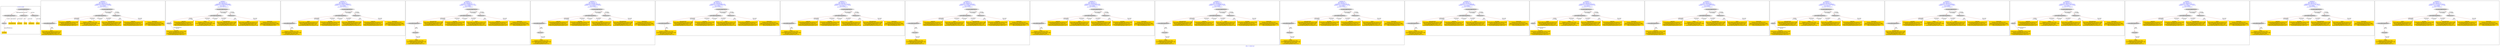 digraph n0 {
fontcolor="blue"
remincross="true"
label="s08-s-17-edited.xml"
subgraph cluster_0 {
label="1-correct model"
n2[style="filled",color="white",fillcolor="lightgray",label="CulturalHeritageObject1"];
n3[style="filled",color="white",fillcolor="lightgray",label="Person1"];
n4[shape="plaintext",style="filled",fillcolor="gold",label="DESCRIPTION"];
n5[shape="plaintext",style="filled",fillcolor="gold",label="CAPTION"];
n6[shape="plaintext",style="filled",fillcolor="gold",label="TITLE"];
n7[shape="plaintext",style="filled",fillcolor="gold",label="AUTHOR"];
n8[style="filled",color="white",fillcolor="lightgray",label="EuropeanaAggregation1"];
n9[style="filled",color="white",fillcolor="lightgray",label="WebResource1"];
n10[style="filled",color="white",fillcolor="lightgray",label="WebResource2"];
n11[shape="plaintext",style="filled",fillcolor="gold",label="IMAGESRC"];
n12[shape="plaintext",style="filled",fillcolor="gold",label="VIDEO"];
}
subgraph cluster_1 {
label="candidate 0\nlink coherence:1.0\nnode coherence:1.0\nconfidence:0.3663527307547896\nmapping score:0.5387842435849298\ncost:8.99983\n-precision:0.44-recall:0.4"
n14[style="filled",color="white",fillcolor="lightgray",label="CulturalHeritageObject1"];
n15[style="filled",color="white",fillcolor="lightgray",label="CulturalHeritageObject2"];
n16[style="filled",color="white",fillcolor="lightgray",label="EuropeanaAggregation1"];
n17[style="filled",color="white",fillcolor="lightgray",label="WebResource1"];
n18[shape="plaintext",style="filled",fillcolor="gold",label="AUTHOR\n[CulturalHeritageObject,description,0.308]\n[Person,nameOfThePerson,0.262]\n[CulturalHeritageObject,provenance,0.222]\n[CulturalHeritageObject,title,0.207]"];
n19[shape="plaintext",style="filled",fillcolor="gold",label="TITLE\n[CulturalHeritageObject,description,0.37]\n[Person,biographicalInformation,0.263]\n[CulturalHeritageObject,title,0.234]\n[CulturalHeritageObject,provenance,0.132]"];
n20[shape="plaintext",style="filled",fillcolor="gold",label="IMAGESRC\n[WebResource,classLink,0.807]\n[Person,biographicalInformation,0.086]\n[CulturalHeritageObject,description,0.076]\n[Person,dateOfDeath,0.031]"];
n21[shape="plaintext",style="filled",fillcolor="gold",label="VIDEO\n[WebResource,classLink,0.394]\n[CulturalHeritageObject,provenance,0.286]\n[Document,classLink,0.169]\n[CulturalHeritageObject,title,0.151]"];
n22[shape="plaintext",style="filled",fillcolor="gold",label="DESCRIPTION\n[CulturalHeritageObject,description,0.388]\n[Person,biographicalInformation,0.338]\n[CulturalHeritageObject,title,0.154]\n[CulturalHeritageObject,provenance,0.12]"];
n23[shape="plaintext",style="filled",fillcolor="gold",label="CAPTION\n[CulturalHeritageObject,description,0.32]\n[CulturalHeritageObject,title,0.261]\n[CulturalHeritageObject,provenance,0.212]\n[Person,biographicalInformation,0.207]"];
}
subgraph cluster_2 {
label="candidate 1\nlink coherence:1.0\nnode coherence:1.0\nconfidence:0.3648163898728099\nmapping score:0.5382721299576033\ncost:8.99974\n-precision:0.89-recall:0.8"
n25[style="filled",color="white",fillcolor="lightgray",label="CulturalHeritageObject1"];
n26[style="filled",color="white",fillcolor="lightgray",label="Person1"];
n27[style="filled",color="white",fillcolor="lightgray",label="EuropeanaAggregation1"];
n28[style="filled",color="white",fillcolor="lightgray",label="WebResource1"];
n29[shape="plaintext",style="filled",fillcolor="gold",label="CAPTION\n[CulturalHeritageObject,description,0.32]\n[CulturalHeritageObject,title,0.261]\n[CulturalHeritageObject,provenance,0.212]\n[Person,biographicalInformation,0.207]"];
n30[shape="plaintext",style="filled",fillcolor="gold",label="IMAGESRC\n[WebResource,classLink,0.807]\n[Person,biographicalInformation,0.086]\n[CulturalHeritageObject,description,0.076]\n[Person,dateOfDeath,0.031]"];
n31[shape="plaintext",style="filled",fillcolor="gold",label="AUTHOR\n[CulturalHeritageObject,description,0.308]\n[Person,nameOfThePerson,0.262]\n[CulturalHeritageObject,provenance,0.222]\n[CulturalHeritageObject,title,0.207]"];
n32[shape="plaintext",style="filled",fillcolor="gold",label="VIDEO\n[WebResource,classLink,0.394]\n[CulturalHeritageObject,provenance,0.286]\n[Document,classLink,0.169]\n[CulturalHeritageObject,title,0.151]"];
n33[shape="plaintext",style="filled",fillcolor="gold",label="DESCRIPTION\n[CulturalHeritageObject,description,0.388]\n[Person,biographicalInformation,0.338]\n[CulturalHeritageObject,title,0.154]\n[CulturalHeritageObject,provenance,0.12]"];
n34[shape="plaintext",style="filled",fillcolor="gold",label="TITLE\n[CulturalHeritageObject,description,0.37]\n[Person,biographicalInformation,0.263]\n[CulturalHeritageObject,title,0.234]\n[CulturalHeritageObject,provenance,0.132]"];
}
subgraph cluster_3 {
label="candidate 10\nlink coherence:1.0\nnode coherence:1.0\nconfidence:0.32684237989839277\nmapping score:0.5256141266327976\ncost:8.99983\n-precision:0.44-recall:0.4"
n36[style="filled",color="white",fillcolor="lightgray",label="CulturalHeritageObject1"];
n37[style="filled",color="white",fillcolor="lightgray",label="CulturalHeritageObject2"];
n38[style="filled",color="white",fillcolor="lightgray",label="EuropeanaAggregation1"];
n39[style="filled",color="white",fillcolor="lightgray",label="WebResource1"];
n40[shape="plaintext",style="filled",fillcolor="gold",label="VIDEO\n[WebResource,classLink,0.394]\n[CulturalHeritageObject,provenance,0.286]\n[Document,classLink,0.169]\n[CulturalHeritageObject,title,0.151]"];
n41[shape="plaintext",style="filled",fillcolor="gold",label="TITLE\n[CulturalHeritageObject,description,0.37]\n[Person,biographicalInformation,0.263]\n[CulturalHeritageObject,title,0.234]\n[CulturalHeritageObject,provenance,0.132]"];
n42[shape="plaintext",style="filled",fillcolor="gold",label="IMAGESRC\n[WebResource,classLink,0.807]\n[Person,biographicalInformation,0.086]\n[CulturalHeritageObject,description,0.076]\n[Person,dateOfDeath,0.031]"];
n43[shape="plaintext",style="filled",fillcolor="gold",label="AUTHOR\n[CulturalHeritageObject,description,0.308]\n[Person,nameOfThePerson,0.262]\n[CulturalHeritageObject,provenance,0.222]\n[CulturalHeritageObject,title,0.207]"];
n44[shape="plaintext",style="filled",fillcolor="gold",label="DESCRIPTION\n[CulturalHeritageObject,description,0.388]\n[Person,biographicalInformation,0.338]\n[CulturalHeritageObject,title,0.154]\n[CulturalHeritageObject,provenance,0.12]"];
n45[shape="plaintext",style="filled",fillcolor="gold",label="CAPTION\n[CulturalHeritageObject,description,0.32]\n[CulturalHeritageObject,title,0.261]\n[CulturalHeritageObject,provenance,0.212]\n[Person,biographicalInformation,0.207]"];
}
subgraph cluster_4 {
label="candidate 11\nlink coherence:1.0\nnode coherence:1.0\nconfidence:0.324988706714776\nmapping score:0.5249962355715919\ncost:9.99983\n-precision:0.3-recall:0.3"
n47[style="filled",color="white",fillcolor="lightgray",label="CulturalHeritageObject1"];
n48[style="filled",color="white",fillcolor="lightgray",label="CulturalHeritageObject2"];
n49[style="filled",color="white",fillcolor="lightgray",label="Document2"];
n50[style="filled",color="white",fillcolor="lightgray",label="EuropeanaAggregation1"];
n51[style="filled",color="white",fillcolor="lightgray",label="WebResource1"];
n52[shape="plaintext",style="filled",fillcolor="gold",label="DESCRIPTION\n[CulturalHeritageObject,description,0.388]\n[Person,biographicalInformation,0.338]\n[CulturalHeritageObject,title,0.154]\n[CulturalHeritageObject,provenance,0.12]"];
n53[shape="plaintext",style="filled",fillcolor="gold",label="IMAGESRC\n[WebResource,classLink,0.807]\n[Person,biographicalInformation,0.086]\n[CulturalHeritageObject,description,0.076]\n[Person,dateOfDeath,0.031]"];
n54[shape="plaintext",style="filled",fillcolor="gold",label="AUTHOR\n[CulturalHeritageObject,description,0.308]\n[Person,nameOfThePerson,0.262]\n[CulturalHeritageObject,provenance,0.222]\n[CulturalHeritageObject,title,0.207]"];
n55[shape="plaintext",style="filled",fillcolor="gold",label="TITLE\n[CulturalHeritageObject,description,0.37]\n[Person,biographicalInformation,0.263]\n[CulturalHeritageObject,title,0.234]\n[CulturalHeritageObject,provenance,0.132]"];
n56[shape="plaintext",style="filled",fillcolor="gold",label="VIDEO\n[WebResource,classLink,0.394]\n[CulturalHeritageObject,provenance,0.286]\n[Document,classLink,0.169]\n[CulturalHeritageObject,title,0.151]"];
n57[shape="plaintext",style="filled",fillcolor="gold",label="CAPTION\n[CulturalHeritageObject,description,0.32]\n[CulturalHeritageObject,title,0.261]\n[CulturalHeritageObject,provenance,0.212]\n[Person,biographicalInformation,0.207]"];
}
subgraph cluster_5 {
label="candidate 12\nlink coherence:1.0\nnode coherence:1.0\nconfidence:0.3224666179852949\nmapping score:0.5241555393284316\ncost:9.99983\n-precision:0.4-recall:0.4"
n59[style="filled",color="white",fillcolor="lightgray",label="CulturalHeritageObject1"];
n60[style="filled",color="white",fillcolor="lightgray",label="CulturalHeritageObject2"];
n61[style="filled",color="white",fillcolor="lightgray",label="Document2"];
n62[style="filled",color="white",fillcolor="lightgray",label="EuropeanaAggregation1"];
n63[style="filled",color="white",fillcolor="lightgray",label="WebResource1"];
n64[shape="plaintext",style="filled",fillcolor="gold",label="CAPTION\n[CulturalHeritageObject,description,0.32]\n[CulturalHeritageObject,title,0.261]\n[CulturalHeritageObject,provenance,0.212]\n[Person,biographicalInformation,0.207]"];
n65[shape="plaintext",style="filled",fillcolor="gold",label="IMAGESRC\n[WebResource,classLink,0.807]\n[Person,biographicalInformation,0.086]\n[CulturalHeritageObject,description,0.076]\n[Person,dateOfDeath,0.031]"];
n66[shape="plaintext",style="filled",fillcolor="gold",label="AUTHOR\n[CulturalHeritageObject,description,0.308]\n[Person,nameOfThePerson,0.262]\n[CulturalHeritageObject,provenance,0.222]\n[CulturalHeritageObject,title,0.207]"];
n67[shape="plaintext",style="filled",fillcolor="gold",label="TITLE\n[CulturalHeritageObject,description,0.37]\n[Person,biographicalInformation,0.263]\n[CulturalHeritageObject,title,0.234]\n[CulturalHeritageObject,provenance,0.132]"];
n68[shape="plaintext",style="filled",fillcolor="gold",label="VIDEO\n[WebResource,classLink,0.394]\n[CulturalHeritageObject,provenance,0.286]\n[Document,classLink,0.169]\n[CulturalHeritageObject,title,0.151]"];
n69[shape="plaintext",style="filled",fillcolor="gold",label="DESCRIPTION\n[CulturalHeritageObject,description,0.388]\n[Person,biographicalInformation,0.338]\n[CulturalHeritageObject,title,0.154]\n[CulturalHeritageObject,provenance,0.12]"];
}
subgraph cluster_6 {
label="candidate 13\nlink coherence:1.0\nnode coherence:1.0\nconfidence:0.3220365698413145\nmapping score:0.5240121899471049\ncost:8.99983\n-precision:0.33-recall:0.3"
n71[style="filled",color="white",fillcolor="lightgray",label="CulturalHeritageObject1"];
n72[style="filled",color="white",fillcolor="lightgray",label="CulturalHeritageObject2"];
n73[style="filled",color="white",fillcolor="lightgray",label="EuropeanaAggregation1"];
n74[style="filled",color="white",fillcolor="lightgray",label="WebResource1"];
n75[shape="plaintext",style="filled",fillcolor="gold",label="VIDEO\n[WebResource,classLink,0.394]\n[CulturalHeritageObject,provenance,0.286]\n[Document,classLink,0.169]\n[CulturalHeritageObject,title,0.151]"];
n76[shape="plaintext",style="filled",fillcolor="gold",label="DESCRIPTION\n[CulturalHeritageObject,description,0.388]\n[Person,biographicalInformation,0.338]\n[CulturalHeritageObject,title,0.154]\n[CulturalHeritageObject,provenance,0.12]"];
n77[shape="plaintext",style="filled",fillcolor="gold",label="IMAGESRC\n[WebResource,classLink,0.807]\n[Person,biographicalInformation,0.086]\n[CulturalHeritageObject,description,0.076]\n[Person,dateOfDeath,0.031]"];
n78[shape="plaintext",style="filled",fillcolor="gold",label="AUTHOR\n[CulturalHeritageObject,description,0.308]\n[Person,nameOfThePerson,0.262]\n[CulturalHeritageObject,provenance,0.222]\n[CulturalHeritageObject,title,0.207]"];
n79[shape="plaintext",style="filled",fillcolor="gold",label="TITLE\n[CulturalHeritageObject,description,0.37]\n[Person,biographicalInformation,0.263]\n[CulturalHeritageObject,title,0.234]\n[CulturalHeritageObject,provenance,0.132]"];
n80[shape="plaintext",style="filled",fillcolor="gold",label="CAPTION\n[CulturalHeritageObject,description,0.32]\n[CulturalHeritageObject,title,0.261]\n[CulturalHeritageObject,provenance,0.212]\n[Person,biographicalInformation,0.207]"];
}
subgraph cluster_7 {
label="candidate 14\nlink coherence:1.0\nnode coherence:1.0\nconfidence:0.31951448111183345\nmapping score:0.5231714937039444\ncost:8.99983\n-precision:0.44-recall:0.4"
n82[style="filled",color="white",fillcolor="lightgray",label="CulturalHeritageObject1"];
n83[style="filled",color="white",fillcolor="lightgray",label="CulturalHeritageObject2"];
n84[style="filled",color="white",fillcolor="lightgray",label="EuropeanaAggregation1"];
n85[style="filled",color="white",fillcolor="lightgray",label="WebResource1"];
n86[shape="plaintext",style="filled",fillcolor="gold",label="VIDEO\n[WebResource,classLink,0.394]\n[CulturalHeritageObject,provenance,0.286]\n[Document,classLink,0.169]\n[CulturalHeritageObject,title,0.151]"];
n87[shape="plaintext",style="filled",fillcolor="gold",label="CAPTION\n[CulturalHeritageObject,description,0.32]\n[CulturalHeritageObject,title,0.261]\n[CulturalHeritageObject,provenance,0.212]\n[Person,biographicalInformation,0.207]"];
n88[shape="plaintext",style="filled",fillcolor="gold",label="IMAGESRC\n[WebResource,classLink,0.807]\n[Person,biographicalInformation,0.086]\n[CulturalHeritageObject,description,0.076]\n[Person,dateOfDeath,0.031]"];
n89[shape="plaintext",style="filled",fillcolor="gold",label="AUTHOR\n[CulturalHeritageObject,description,0.308]\n[Person,nameOfThePerson,0.262]\n[CulturalHeritageObject,provenance,0.222]\n[CulturalHeritageObject,title,0.207]"];
n90[shape="plaintext",style="filled",fillcolor="gold",label="TITLE\n[CulturalHeritageObject,description,0.37]\n[Person,biographicalInformation,0.263]\n[CulturalHeritageObject,title,0.234]\n[CulturalHeritageObject,provenance,0.132]"];
n91[shape="plaintext",style="filled",fillcolor="gold",label="DESCRIPTION\n[CulturalHeritageObject,description,0.388]\n[Person,biographicalInformation,0.338]\n[CulturalHeritageObject,title,0.154]\n[CulturalHeritageObject,provenance,0.12]"];
}
subgraph cluster_8 {
label="candidate 15\nlink coherence:1.0\nnode coherence:1.0\nconfidence:0.3189957758750357\nmapping score:0.5229985919583452\ncost:9.99983\n-precision:0.5-recall:0.5"
n93[style="filled",color="white",fillcolor="lightgray",label="CulturalHeritageObject1"];
n94[style="filled",color="white",fillcolor="lightgray",label="CulturalHeritageObject2"];
n95[style="filled",color="white",fillcolor="lightgray",label="Document2"];
n96[style="filled",color="white",fillcolor="lightgray",label="EuropeanaAggregation1"];
n97[style="filled",color="white",fillcolor="lightgray",label="WebResource1"];
n98[shape="plaintext",style="filled",fillcolor="gold",label="CAPTION\n[CulturalHeritageObject,description,0.32]\n[CulturalHeritageObject,title,0.261]\n[CulturalHeritageObject,provenance,0.212]\n[Person,biographicalInformation,0.207]"];
n99[shape="plaintext",style="filled",fillcolor="gold",label="IMAGESRC\n[WebResource,classLink,0.807]\n[Person,biographicalInformation,0.086]\n[CulturalHeritageObject,description,0.076]\n[Person,dateOfDeath,0.031]"];
n100[shape="plaintext",style="filled",fillcolor="gold",label="TITLE\n[CulturalHeritageObject,description,0.37]\n[Person,biographicalInformation,0.263]\n[CulturalHeritageObject,title,0.234]\n[CulturalHeritageObject,provenance,0.132]"];
n101[shape="plaintext",style="filled",fillcolor="gold",label="DESCRIPTION\n[CulturalHeritageObject,description,0.388]\n[Person,biographicalInformation,0.338]\n[CulturalHeritageObject,title,0.154]\n[CulturalHeritageObject,provenance,0.12]"];
n102[shape="plaintext",style="filled",fillcolor="gold",label="VIDEO\n[WebResource,classLink,0.394]\n[CulturalHeritageObject,provenance,0.286]\n[Document,classLink,0.169]\n[CulturalHeritageObject,title,0.151]"];
n103[shape="plaintext",style="filled",fillcolor="gold",label="AUTHOR\n[CulturalHeritageObject,description,0.308]\n[Person,nameOfThePerson,0.262]\n[CulturalHeritageObject,provenance,0.222]\n[CulturalHeritageObject,title,0.207]"];
}
subgraph cluster_9 {
label="candidate 16\nlink coherence:1.0\nnode coherence:1.0\nconfidence:0.31604363900157423\nmapping score:0.522014546333858\ncost:8.99983\n-precision:0.56-recall:0.5"
n105[style="filled",color="white",fillcolor="lightgray",label="CulturalHeritageObject1"];
n106[style="filled",color="white",fillcolor="lightgray",label="CulturalHeritageObject2"];
n107[style="filled",color="white",fillcolor="lightgray",label="EuropeanaAggregation1"];
n108[style="filled",color="white",fillcolor="lightgray",label="WebResource1"];
n109[shape="plaintext",style="filled",fillcolor="gold",label="VIDEO\n[WebResource,classLink,0.394]\n[CulturalHeritageObject,provenance,0.286]\n[Document,classLink,0.169]\n[CulturalHeritageObject,title,0.151]"];
n110[shape="plaintext",style="filled",fillcolor="gold",label="CAPTION\n[CulturalHeritageObject,description,0.32]\n[CulturalHeritageObject,title,0.261]\n[CulturalHeritageObject,provenance,0.212]\n[Person,biographicalInformation,0.207]"];
n111[shape="plaintext",style="filled",fillcolor="gold",label="IMAGESRC\n[WebResource,classLink,0.807]\n[Person,biographicalInformation,0.086]\n[CulturalHeritageObject,description,0.076]\n[Person,dateOfDeath,0.031]"];
n112[shape="plaintext",style="filled",fillcolor="gold",label="TITLE\n[CulturalHeritageObject,description,0.37]\n[Person,biographicalInformation,0.263]\n[CulturalHeritageObject,title,0.234]\n[CulturalHeritageObject,provenance,0.132]"];
n113[shape="plaintext",style="filled",fillcolor="gold",label="DESCRIPTION\n[CulturalHeritageObject,description,0.388]\n[Person,biographicalInformation,0.338]\n[CulturalHeritageObject,title,0.154]\n[CulturalHeritageObject,provenance,0.12]"];
n114[shape="plaintext",style="filled",fillcolor="gold",label="AUTHOR\n[CulturalHeritageObject,description,0.308]\n[Person,nameOfThePerson,0.262]\n[CulturalHeritageObject,provenance,0.222]\n[CulturalHeritageObject,title,0.207]"];
}
subgraph cluster_10 {
label="candidate 17\nlink coherence:1.0\nnode coherence:1.0\nconfidence:0.31418996581795744\nmapping score:0.5213966552726524\ncost:9.99983\n-precision:0.4-recall:0.4"
n116[style="filled",color="white",fillcolor="lightgray",label="CulturalHeritageObject1"];
n117[style="filled",color="white",fillcolor="lightgray",label="CulturalHeritageObject2"];
n118[style="filled",color="white",fillcolor="lightgray",label="Document2"];
n119[style="filled",color="white",fillcolor="lightgray",label="EuropeanaAggregation1"];
n120[style="filled",color="white",fillcolor="lightgray",label="WebResource1"];
n121[shape="plaintext",style="filled",fillcolor="gold",label="DESCRIPTION\n[CulturalHeritageObject,description,0.388]\n[Person,biographicalInformation,0.338]\n[CulturalHeritageObject,title,0.154]\n[CulturalHeritageObject,provenance,0.12]"];
n122[shape="plaintext",style="filled",fillcolor="gold",label="IMAGESRC\n[WebResource,classLink,0.807]\n[Person,biographicalInformation,0.086]\n[CulturalHeritageObject,description,0.076]\n[Person,dateOfDeath,0.031]"];
n123[shape="plaintext",style="filled",fillcolor="gold",label="CAPTION\n[CulturalHeritageObject,description,0.32]\n[CulturalHeritageObject,title,0.261]\n[CulturalHeritageObject,provenance,0.212]\n[Person,biographicalInformation,0.207]"];
n124[shape="plaintext",style="filled",fillcolor="gold",label="TITLE\n[CulturalHeritageObject,description,0.37]\n[Person,biographicalInformation,0.263]\n[CulturalHeritageObject,title,0.234]\n[CulturalHeritageObject,provenance,0.132]"];
n125[shape="plaintext",style="filled",fillcolor="gold",label="VIDEO\n[WebResource,classLink,0.394]\n[CulturalHeritageObject,provenance,0.286]\n[Document,classLink,0.169]\n[CulturalHeritageObject,title,0.151]"];
n126[shape="plaintext",style="filled",fillcolor="gold",label="AUTHOR\n[CulturalHeritageObject,description,0.308]\n[Person,nameOfThePerson,0.262]\n[CulturalHeritageObject,provenance,0.222]\n[CulturalHeritageObject,title,0.207]"];
}
subgraph cluster_11 {
label="candidate 18\nlink coherence:1.0\nnode coherence:1.0\nconfidence:0.312029973407344\nmapping score:0.520676657802448\ncost:9.99983\n-precision:0.4-recall:0.4"
n128[style="filled",color="white",fillcolor="lightgray",label="CulturalHeritageObject1"];
n129[style="filled",color="white",fillcolor="lightgray",label="CulturalHeritageObject2"];
n130[style="filled",color="white",fillcolor="lightgray",label="Document2"];
n131[style="filled",color="white",fillcolor="lightgray",label="EuropeanaAggregation1"];
n132[style="filled",color="white",fillcolor="lightgray",label="WebResource1"];
n133[shape="plaintext",style="filled",fillcolor="gold",label="DESCRIPTION\n[CulturalHeritageObject,description,0.388]\n[Person,biographicalInformation,0.338]\n[CulturalHeritageObject,title,0.154]\n[CulturalHeritageObject,provenance,0.12]"];
n134[shape="plaintext",style="filled",fillcolor="gold",label="IMAGESRC\n[WebResource,classLink,0.807]\n[Person,biographicalInformation,0.086]\n[CulturalHeritageObject,description,0.076]\n[Person,dateOfDeath,0.031]"];
n135[shape="plaintext",style="filled",fillcolor="gold",label="AUTHOR\n[CulturalHeritageObject,description,0.308]\n[Person,nameOfThePerson,0.262]\n[CulturalHeritageObject,provenance,0.222]\n[CulturalHeritageObject,title,0.207]"];
n136[shape="plaintext",style="filled",fillcolor="gold",label="CAPTION\n[CulturalHeritageObject,description,0.32]\n[CulturalHeritageObject,title,0.261]\n[CulturalHeritageObject,provenance,0.212]\n[Person,biographicalInformation,0.207]"];
n137[shape="plaintext",style="filled",fillcolor="gold",label="VIDEO\n[WebResource,classLink,0.394]\n[CulturalHeritageObject,provenance,0.286]\n[Document,classLink,0.169]\n[CulturalHeritageObject,title,0.151]"];
n138[shape="plaintext",style="filled",fillcolor="gold",label="TITLE\n[CulturalHeritageObject,description,0.37]\n[Person,biographicalInformation,0.263]\n[CulturalHeritageObject,title,0.234]\n[CulturalHeritageObject,provenance,0.132]"];
}
subgraph cluster_12 {
label="candidate 19\nlink coherence:1.0\nnode coherence:1.0\nconfidence:0.311237828944496\nmapping score:0.5204126096481653\ncost:8.99983\n-precision:0.44-recall:0.4"
n140[style="filled",color="white",fillcolor="lightgray",label="CulturalHeritageObject1"];
n141[style="filled",color="white",fillcolor="lightgray",label="CulturalHeritageObject2"];
n142[style="filled",color="white",fillcolor="lightgray",label="EuropeanaAggregation1"];
n143[style="filled",color="white",fillcolor="lightgray",label="WebResource1"];
n144[shape="plaintext",style="filled",fillcolor="gold",label="VIDEO\n[WebResource,classLink,0.394]\n[CulturalHeritageObject,provenance,0.286]\n[Document,classLink,0.169]\n[CulturalHeritageObject,title,0.151]"];
n145[shape="plaintext",style="filled",fillcolor="gold",label="DESCRIPTION\n[CulturalHeritageObject,description,0.388]\n[Person,biographicalInformation,0.338]\n[CulturalHeritageObject,title,0.154]\n[CulturalHeritageObject,provenance,0.12]"];
n146[shape="plaintext",style="filled",fillcolor="gold",label="IMAGESRC\n[WebResource,classLink,0.807]\n[Person,biographicalInformation,0.086]\n[CulturalHeritageObject,description,0.076]\n[Person,dateOfDeath,0.031]"];
n147[shape="plaintext",style="filled",fillcolor="gold",label="CAPTION\n[CulturalHeritageObject,description,0.32]\n[CulturalHeritageObject,title,0.261]\n[CulturalHeritageObject,provenance,0.212]\n[Person,biographicalInformation,0.207]"];
n148[shape="plaintext",style="filled",fillcolor="gold",label="TITLE\n[CulturalHeritageObject,description,0.37]\n[Person,biographicalInformation,0.263]\n[CulturalHeritageObject,title,0.234]\n[CulturalHeritageObject,provenance,0.132]"];
n149[shape="plaintext",style="filled",fillcolor="gold",label="AUTHOR\n[CulturalHeritageObject,description,0.308]\n[Person,nameOfThePerson,0.262]\n[CulturalHeritageObject,provenance,0.222]\n[CulturalHeritageObject,title,0.207]"];
}
subgraph cluster_13 {
label="candidate 2\nlink coherence:1.0\nnode coherence:1.0\nconfidence:0.35594363335364093\nmapping score:0.5353145444512136\ncost:8.99974\n-precision:0.67-recall:0.6"
n151[style="filled",color="white",fillcolor="lightgray",label="CulturalHeritageObject1"];
n152[style="filled",color="white",fillcolor="lightgray",label="Person1"];
n153[style="filled",color="white",fillcolor="lightgray",label="EuropeanaAggregation1"];
n154[style="filled",color="white",fillcolor="lightgray",label="WebResource1"];
n155[shape="plaintext",style="filled",fillcolor="gold",label="TITLE\n[CulturalHeritageObject,description,0.37]\n[Person,biographicalInformation,0.263]\n[CulturalHeritageObject,title,0.234]\n[CulturalHeritageObject,provenance,0.132]"];
n156[shape="plaintext",style="filled",fillcolor="gold",label="IMAGESRC\n[WebResource,classLink,0.807]\n[Person,biographicalInformation,0.086]\n[CulturalHeritageObject,description,0.076]\n[Person,dateOfDeath,0.031]"];
n157[shape="plaintext",style="filled",fillcolor="gold",label="AUTHOR\n[CulturalHeritageObject,description,0.308]\n[Person,nameOfThePerson,0.262]\n[CulturalHeritageObject,provenance,0.222]\n[CulturalHeritageObject,title,0.207]"];
n158[shape="plaintext",style="filled",fillcolor="gold",label="VIDEO\n[WebResource,classLink,0.394]\n[CulturalHeritageObject,provenance,0.286]\n[Document,classLink,0.169]\n[CulturalHeritageObject,title,0.151]"];
n159[shape="plaintext",style="filled",fillcolor="gold",label="DESCRIPTION\n[CulturalHeritageObject,description,0.388]\n[Person,biographicalInformation,0.338]\n[CulturalHeritageObject,title,0.154]\n[CulturalHeritageObject,provenance,0.12]"];
n160[shape="plaintext",style="filled",fillcolor="gold",label="CAPTION\n[CulturalHeritageObject,description,0.32]\n[CulturalHeritageObject,title,0.261]\n[CulturalHeritageObject,provenance,0.212]\n[Person,biographicalInformation,0.207]"];
}
subgraph cluster_14 {
label="candidate 3\nlink coherence:1.0\nnode coherence:1.0\nconfidence:0.355553989857971\nmapping score:0.5351846632859903\ncost:8.99983\n-precision:0.67-recall:0.6"
n162[style="filled",color="white",fillcolor="lightgray",label="CulturalHeritageObject1"];
n163[style="filled",color="white",fillcolor="lightgray",label="CulturalHeritageObject2"];
n164[style="filled",color="white",fillcolor="lightgray",label="EuropeanaAggregation1"];
n165[style="filled",color="white",fillcolor="lightgray",label="WebResource1"];
n166[shape="plaintext",style="filled",fillcolor="gold",label="AUTHOR\n[CulturalHeritageObject,description,0.308]\n[Person,nameOfThePerson,0.262]\n[CulturalHeritageObject,provenance,0.222]\n[CulturalHeritageObject,title,0.207]"];
n167[shape="plaintext",style="filled",fillcolor="gold",label="CAPTION\n[CulturalHeritageObject,description,0.32]\n[CulturalHeritageObject,title,0.261]\n[CulturalHeritageObject,provenance,0.212]\n[Person,biographicalInformation,0.207]"];
n168[shape="plaintext",style="filled",fillcolor="gold",label="IMAGESRC\n[WebResource,classLink,0.807]\n[Person,biographicalInformation,0.086]\n[CulturalHeritageObject,description,0.076]\n[Person,dateOfDeath,0.031]"];
n169[shape="plaintext",style="filled",fillcolor="gold",label="VIDEO\n[WebResource,classLink,0.394]\n[CulturalHeritageObject,provenance,0.286]\n[Document,classLink,0.169]\n[CulturalHeritageObject,title,0.151]"];
n170[shape="plaintext",style="filled",fillcolor="gold",label="DESCRIPTION\n[CulturalHeritageObject,description,0.388]\n[Person,biographicalInformation,0.338]\n[CulturalHeritageObject,title,0.154]\n[CulturalHeritageObject,provenance,0.12]"];
n171[shape="plaintext",style="filled",fillcolor="gold",label="TITLE\n[CulturalHeritageObject,description,0.37]\n[Person,biographicalInformation,0.263]\n[CulturalHeritageObject,title,0.234]\n[CulturalHeritageObject,provenance,0.132]"];
}
subgraph cluster_15 {
label="candidate 4\nlink coherence:1.0\nnode coherence:1.0\nconfidence:0.3511378232965627\nmapping score:0.5337126077655209\ncost:8.99974\n-precision:0.56-recall:0.5"
n173[style="filled",color="white",fillcolor="lightgray",label="CulturalHeritageObject1"];
n174[style="filled",color="white",fillcolor="lightgray",label="Person1"];
n175[style="filled",color="white",fillcolor="lightgray",label="EuropeanaAggregation1"];
n176[style="filled",color="white",fillcolor="lightgray",label="WebResource1"];
n177[shape="plaintext",style="filled",fillcolor="gold",label="DESCRIPTION\n[CulturalHeritageObject,description,0.388]\n[Person,biographicalInformation,0.338]\n[CulturalHeritageObject,title,0.154]\n[CulturalHeritageObject,provenance,0.12]"];
n178[shape="plaintext",style="filled",fillcolor="gold",label="IMAGESRC\n[WebResource,classLink,0.807]\n[Person,biographicalInformation,0.086]\n[CulturalHeritageObject,description,0.076]\n[Person,dateOfDeath,0.031]"];
n179[shape="plaintext",style="filled",fillcolor="gold",label="AUTHOR\n[CulturalHeritageObject,description,0.308]\n[Person,nameOfThePerson,0.262]\n[CulturalHeritageObject,provenance,0.222]\n[CulturalHeritageObject,title,0.207]"];
n180[shape="plaintext",style="filled",fillcolor="gold",label="VIDEO\n[WebResource,classLink,0.394]\n[CulturalHeritageObject,provenance,0.286]\n[Document,classLink,0.169]\n[CulturalHeritageObject,title,0.151]"];
n181[shape="plaintext",style="filled",fillcolor="gold",label="TITLE\n[CulturalHeritageObject,description,0.37]\n[Person,biographicalInformation,0.263]\n[CulturalHeritageObject,title,0.234]\n[CulturalHeritageObject,provenance,0.132]"];
n182[shape="plaintext",style="filled",fillcolor="gold",label="CAPTION\n[CulturalHeritageObject,description,0.32]\n[CulturalHeritageObject,title,0.261]\n[CulturalHeritageObject,provenance,0.212]\n[Person,biographicalInformation,0.207]"];
}
subgraph cluster_16 {
label="candidate 5\nlink coherence:1.0\nnode coherence:1.0\nconfidence:0.3501520754490613\nmapping score:0.5333840251496871\ncost:8.99983\n-precision:0.33-recall:0.3"
n184[style="filled",color="white",fillcolor="lightgray",label="CulturalHeritageObject1"];
n185[style="filled",color="white",fillcolor="lightgray",label="CulturalHeritageObject2"];
n186[style="filled",color="white",fillcolor="lightgray",label="EuropeanaAggregation1"];
n187[style="filled",color="white",fillcolor="lightgray",label="WebResource1"];
n188[shape="plaintext",style="filled",fillcolor="gold",label="AUTHOR\n[CulturalHeritageObject,description,0.308]\n[Person,nameOfThePerson,0.262]\n[CulturalHeritageObject,provenance,0.222]\n[CulturalHeritageObject,title,0.207]"];
n189[shape="plaintext",style="filled",fillcolor="gold",label="DESCRIPTION\n[CulturalHeritageObject,description,0.388]\n[Person,biographicalInformation,0.338]\n[CulturalHeritageObject,title,0.154]\n[CulturalHeritageObject,provenance,0.12]"];
n190[shape="plaintext",style="filled",fillcolor="gold",label="IMAGESRC\n[WebResource,classLink,0.807]\n[Person,biographicalInformation,0.086]\n[CulturalHeritageObject,description,0.076]\n[Person,dateOfDeath,0.031]"];
n191[shape="plaintext",style="filled",fillcolor="gold",label="VIDEO\n[WebResource,classLink,0.394]\n[CulturalHeritageObject,provenance,0.286]\n[Document,classLink,0.169]\n[CulturalHeritageObject,title,0.151]"];
n192[shape="plaintext",style="filled",fillcolor="gold",label="TITLE\n[CulturalHeritageObject,description,0.37]\n[Person,biographicalInformation,0.263]\n[CulturalHeritageObject,title,0.234]\n[CulturalHeritageObject,provenance,0.132]"];
n193[shape="plaintext",style="filled",fillcolor="gold",label="CAPTION\n[CulturalHeritageObject,description,0.32]\n[CulturalHeritageObject,title,0.261]\n[CulturalHeritageObject,provenance,0.212]\n[Person,biographicalInformation,0.207]"];
}
subgraph cluster_17 {
label="candidate 6\nlink coherence:1.0\nnode coherence:1.0\nconfidence:0.34861573456708167\nmapping score:0.5328719115223606\ncost:8.99974\n-precision:0.67-recall:0.6"
n195[style="filled",color="white",fillcolor="lightgray",label="CulturalHeritageObject1"];
n196[style="filled",color="white",fillcolor="lightgray",label="Person1"];
n197[style="filled",color="white",fillcolor="lightgray",label="EuropeanaAggregation1"];
n198[style="filled",color="white",fillcolor="lightgray",label="WebResource1"];
n199[shape="plaintext",style="filled",fillcolor="gold",label="CAPTION\n[CulturalHeritageObject,description,0.32]\n[CulturalHeritageObject,title,0.261]\n[CulturalHeritageObject,provenance,0.212]\n[Person,biographicalInformation,0.207]"];
n200[shape="plaintext",style="filled",fillcolor="gold",label="IMAGESRC\n[WebResource,classLink,0.807]\n[Person,biographicalInformation,0.086]\n[CulturalHeritageObject,description,0.076]\n[Person,dateOfDeath,0.031]"];
n201[shape="plaintext",style="filled",fillcolor="gold",label="AUTHOR\n[CulturalHeritageObject,description,0.308]\n[Person,nameOfThePerson,0.262]\n[CulturalHeritageObject,provenance,0.222]\n[CulturalHeritageObject,title,0.207]"];
n202[shape="plaintext",style="filled",fillcolor="gold",label="VIDEO\n[WebResource,classLink,0.394]\n[CulturalHeritageObject,provenance,0.286]\n[Document,classLink,0.169]\n[CulturalHeritageObject,title,0.151]"];
n203[shape="plaintext",style="filled",fillcolor="gold",label="TITLE\n[CulturalHeritageObject,description,0.37]\n[Person,biographicalInformation,0.263]\n[CulturalHeritageObject,title,0.234]\n[CulturalHeritageObject,provenance,0.132]"];
n204[shape="plaintext",style="filled",fillcolor="gold",label="DESCRIPTION\n[CulturalHeritageObject,description,0.388]\n[Person,biographicalInformation,0.338]\n[CulturalHeritageObject,title,0.154]\n[CulturalHeritageObject,provenance,0.12]"];
}
subgraph cluster_18 {
label="candidate 7\nlink coherence:1.0\nnode coherence:1.0\nconfidence:0.3386672732910232\nmapping score:0.5295557577636744\ncost:9.99983\n-precision:0.6-recall:0.6"
n206[style="filled",color="white",fillcolor="lightgray",label="CulturalHeritageObject1"];
n207[style="filled",color="white",fillcolor="lightgray",label="CulturalHeritageObject2"];
n208[style="filled",color="white",fillcolor="lightgray",label="Document2"];
n209[style="filled",color="white",fillcolor="lightgray",label="EuropeanaAggregation1"];
n210[style="filled",color="white",fillcolor="lightgray",label="WebResource1"];
n211[shape="plaintext",style="filled",fillcolor="gold",label="CAPTION\n[CulturalHeritageObject,description,0.32]\n[CulturalHeritageObject,title,0.261]\n[CulturalHeritageObject,provenance,0.212]\n[Person,biographicalInformation,0.207]"];
n212[shape="plaintext",style="filled",fillcolor="gold",label="IMAGESRC\n[WebResource,classLink,0.807]\n[Person,biographicalInformation,0.086]\n[CulturalHeritageObject,description,0.076]\n[Person,dateOfDeath,0.031]"];
n213[shape="plaintext",style="filled",fillcolor="gold",label="AUTHOR\n[CulturalHeritageObject,description,0.308]\n[Person,nameOfThePerson,0.262]\n[CulturalHeritageObject,provenance,0.222]\n[CulturalHeritageObject,title,0.207]"];
n214[shape="plaintext",style="filled",fillcolor="gold",label="DESCRIPTION\n[CulturalHeritageObject,description,0.388]\n[Person,biographicalInformation,0.338]\n[CulturalHeritageObject,title,0.154]\n[CulturalHeritageObject,provenance,0.12]"];
n215[shape="plaintext",style="filled",fillcolor="gold",label="VIDEO\n[WebResource,classLink,0.394]\n[CulturalHeritageObject,provenance,0.286]\n[Document,classLink,0.169]\n[CulturalHeritageObject,title,0.151]"];
n216[shape="plaintext",style="filled",fillcolor="gold",label="TITLE\n[CulturalHeritageObject,description,0.37]\n[Person,biographicalInformation,0.263]\n[CulturalHeritageObject,title,0.234]\n[CulturalHeritageObject,provenance,0.132]"];
}
subgraph cluster_19 {
label="candidate 8\nlink coherence:1.0\nnode coherence:1.0\nconfidence:0.33571513641756173\nmapping score:0.5285717121391872\ncost:8.99983\n-precision:0.67-recall:0.6"
n218[style="filled",color="white",fillcolor="lightgray",label="CulturalHeritageObject1"];
n219[style="filled",color="white",fillcolor="lightgray",label="CulturalHeritageObject2"];
n220[style="filled",color="white",fillcolor="lightgray",label="EuropeanaAggregation1"];
n221[style="filled",color="white",fillcolor="lightgray",label="WebResource1"];
n222[shape="plaintext",style="filled",fillcolor="gold",label="VIDEO\n[WebResource,classLink,0.394]\n[CulturalHeritageObject,provenance,0.286]\n[Document,classLink,0.169]\n[CulturalHeritageObject,title,0.151]"];
n223[shape="plaintext",style="filled",fillcolor="gold",label="CAPTION\n[CulturalHeritageObject,description,0.32]\n[CulturalHeritageObject,title,0.261]\n[CulturalHeritageObject,provenance,0.212]\n[Person,biographicalInformation,0.207]"];
n224[shape="plaintext",style="filled",fillcolor="gold",label="IMAGESRC\n[WebResource,classLink,0.807]\n[Person,biographicalInformation,0.086]\n[CulturalHeritageObject,description,0.076]\n[Person,dateOfDeath,0.031]"];
n225[shape="plaintext",style="filled",fillcolor="gold",label="AUTHOR\n[CulturalHeritageObject,description,0.308]\n[Person,nameOfThePerson,0.262]\n[CulturalHeritageObject,provenance,0.222]\n[CulturalHeritageObject,title,0.207]"];
n226[shape="plaintext",style="filled",fillcolor="gold",label="DESCRIPTION\n[CulturalHeritageObject,description,0.388]\n[Person,biographicalInformation,0.338]\n[CulturalHeritageObject,title,0.154]\n[CulturalHeritageObject,provenance,0.12]"];
n227[shape="plaintext",style="filled",fillcolor="gold",label="TITLE\n[CulturalHeritageObject,description,0.37]\n[Person,biographicalInformation,0.263]\n[CulturalHeritageObject,title,0.234]\n[CulturalHeritageObject,provenance,0.132]"];
}
subgraph cluster_20 {
label="candidate 9\nlink coherence:1.0\nnode coherence:1.0\nconfidence:0.32979451677185423\nmapping score:0.5265981722572848\ncost:9.99983\n-precision:0.4-recall:0.4"
n229[style="filled",color="white",fillcolor="lightgray",label="CulturalHeritageObject1"];
n230[style="filled",color="white",fillcolor="lightgray",label="CulturalHeritageObject2"];
n231[style="filled",color="white",fillcolor="lightgray",label="Document2"];
n232[style="filled",color="white",fillcolor="lightgray",label="EuropeanaAggregation1"];
n233[style="filled",color="white",fillcolor="lightgray",label="WebResource1"];
n234[shape="plaintext",style="filled",fillcolor="gold",label="TITLE\n[CulturalHeritageObject,description,0.37]\n[Person,biographicalInformation,0.263]\n[CulturalHeritageObject,title,0.234]\n[CulturalHeritageObject,provenance,0.132]"];
n235[shape="plaintext",style="filled",fillcolor="gold",label="IMAGESRC\n[WebResource,classLink,0.807]\n[Person,biographicalInformation,0.086]\n[CulturalHeritageObject,description,0.076]\n[Person,dateOfDeath,0.031]"];
n236[shape="plaintext",style="filled",fillcolor="gold",label="AUTHOR\n[CulturalHeritageObject,description,0.308]\n[Person,nameOfThePerson,0.262]\n[CulturalHeritageObject,provenance,0.222]\n[CulturalHeritageObject,title,0.207]"];
n237[shape="plaintext",style="filled",fillcolor="gold",label="DESCRIPTION\n[CulturalHeritageObject,description,0.388]\n[Person,biographicalInformation,0.338]\n[CulturalHeritageObject,title,0.154]\n[CulturalHeritageObject,provenance,0.12]"];
n238[shape="plaintext",style="filled",fillcolor="gold",label="VIDEO\n[WebResource,classLink,0.394]\n[CulturalHeritageObject,provenance,0.286]\n[Document,classLink,0.169]\n[CulturalHeritageObject,title,0.151]"];
n239[shape="plaintext",style="filled",fillcolor="gold",label="CAPTION\n[CulturalHeritageObject,description,0.32]\n[CulturalHeritageObject,title,0.261]\n[CulturalHeritageObject,provenance,0.212]\n[Person,biographicalInformation,0.207]"];
}
n2 -> n3[color="brown",fontcolor="black",label="creator"]
n2 -> n4[color="brown",fontcolor="black",label="description"]
n2 -> n5[color="brown",fontcolor="black",label="provenance"]
n2 -> n6[color="brown",fontcolor="black",label="title"]
n3 -> n7[color="brown",fontcolor="black",label="nameOfThePerson"]
n8 -> n2[color="brown",fontcolor="black",label="aggregatedCHO"]
n8 -> n9[color="brown",fontcolor="black",label="hasView"]
n8 -> n10[color="brown",fontcolor="black",label="hasView"]
n9 -> n11[color="brown",fontcolor="black",label="classLink"]
n10 -> n12[color="brown",fontcolor="black",label="classLink"]
n14 -> n15[color="brown",fontcolor="black",label="isRelatedTo\nw=0.99999"]
n16 -> n14[color="brown",fontcolor="black",label="aggregatedCHO\nw=0.99992"]
n16 -> n17[color="brown",fontcolor="black",label="hasView\nw=0.99992"]
n14 -> n18[color="brown",fontcolor="black",label="provenance\nw=1.0"]
n15 -> n19[color="brown",fontcolor="black",label="title\nw=1.0"]
n17 -> n20[color="brown",fontcolor="black",label="classLink\nw=1.0"]
n14 -> n21[color="brown",fontcolor="black",label="provenance\nw=1.0"]
n14 -> n22[color="brown",fontcolor="black",label="description\nw=1.0"]
n14 -> n23[color="brown",fontcolor="black",label="title\nw=1.0"]
n25 -> n26[color="brown",fontcolor="black",label="creator\nw=0.9999"]
n27 -> n25[color="brown",fontcolor="black",label="aggregatedCHO\nw=0.99992"]
n27 -> n28[color="brown",fontcolor="black",label="hasView\nw=0.99992"]
n25 -> n29[color="brown",fontcolor="black",label="provenance\nw=1.0"]
n28 -> n30[color="brown",fontcolor="black",label="classLink\nw=1.0"]
n26 -> n31[color="brown",fontcolor="black",label="nameOfThePerson\nw=1.0"]
n25 -> n32[color="brown",fontcolor="black",label="provenance\nw=1.0"]
n25 -> n33[color="brown",fontcolor="black",label="description\nw=1.0"]
n25 -> n34[color="brown",fontcolor="black",label="title\nw=1.0"]
n36 -> n37[color="brown",fontcolor="black",label="isRelatedTo\nw=0.99999"]
n38 -> n36[color="brown",fontcolor="black",label="aggregatedCHO\nw=0.99992"]
n38 -> n39[color="brown",fontcolor="black",label="hasView\nw=0.99992"]
n37 -> n40[color="brown",fontcolor="black",label="title\nw=1.0"]
n36 -> n41[color="brown",fontcolor="black",label="provenance\nw=1.0"]
n39 -> n42[color="brown",fontcolor="black",label="classLink\nw=1.0"]
n36 -> n43[color="brown",fontcolor="black",label="provenance\nw=1.0"]
n36 -> n44[color="brown",fontcolor="black",label="description\nw=1.0"]
n36 -> n45[color="brown",fontcolor="black",label="title\nw=1.0"]
n47 -> n48[color="brown",fontcolor="black",label="isRelatedTo\nw=0.99999"]
n48 -> n49[color="brown",fontcolor="black",label="page\nw=1.0"]
n50 -> n47[color="brown",fontcolor="black",label="aggregatedCHO\nw=0.99992"]
n50 -> n51[color="brown",fontcolor="black",label="hasView\nw=0.99992"]
n47 -> n52[color="brown",fontcolor="black",label="provenance\nw=1.0"]
n51 -> n53[color="brown",fontcolor="black",label="classLink\nw=1.0"]
n47 -> n54[color="brown",fontcolor="black",label="provenance\nw=1.0"]
n47 -> n55[color="brown",fontcolor="black",label="description\nw=1.0"]
n49 -> n56[color="brown",fontcolor="black",label="classLink\nw=1.0"]
n47 -> n57[color="brown",fontcolor="black",label="title\nw=1.0"]
n59 -> n60[color="brown",fontcolor="black",label="isRelatedTo\nw=0.99999"]
n60 -> n61[color="brown",fontcolor="black",label="page\nw=1.0"]
n62 -> n59[color="brown",fontcolor="black",label="aggregatedCHO\nw=0.99992"]
n62 -> n63[color="brown",fontcolor="black",label="hasView\nw=0.99992"]
n59 -> n64[color="brown",fontcolor="black",label="provenance\nw=1.0"]
n63 -> n65[color="brown",fontcolor="black",label="classLink\nw=1.0"]
n59 -> n66[color="brown",fontcolor="black",label="provenance\nw=1.0"]
n59 -> n67[color="brown",fontcolor="black",label="description\nw=1.0"]
n61 -> n68[color="brown",fontcolor="black",label="classLink\nw=1.0"]
n59 -> n69[color="brown",fontcolor="black",label="title\nw=1.0"]
n71 -> n72[color="brown",fontcolor="black",label="isRelatedTo\nw=0.99999"]
n73 -> n71[color="brown",fontcolor="black",label="aggregatedCHO\nw=0.99992"]
n73 -> n74[color="brown",fontcolor="black",label="hasView\nw=0.99992"]
n72 -> n75[color="brown",fontcolor="black",label="title\nw=1.0"]
n71 -> n76[color="brown",fontcolor="black",label="provenance\nw=1.0"]
n74 -> n77[color="brown",fontcolor="black",label="classLink\nw=1.0"]
n71 -> n78[color="brown",fontcolor="black",label="provenance\nw=1.0"]
n71 -> n79[color="brown",fontcolor="black",label="description\nw=1.0"]
n71 -> n80[color="brown",fontcolor="black",label="title\nw=1.0"]
n82 -> n83[color="brown",fontcolor="black",label="isRelatedTo\nw=0.99999"]
n84 -> n82[color="brown",fontcolor="black",label="aggregatedCHO\nw=0.99992"]
n84 -> n85[color="brown",fontcolor="black",label="hasView\nw=0.99992"]
n83 -> n86[color="brown",fontcolor="black",label="title\nw=1.0"]
n82 -> n87[color="brown",fontcolor="black",label="provenance\nw=1.0"]
n85 -> n88[color="brown",fontcolor="black",label="classLink\nw=1.0"]
n82 -> n89[color="brown",fontcolor="black",label="provenance\nw=1.0"]
n82 -> n90[color="brown",fontcolor="black",label="description\nw=1.0"]
n82 -> n91[color="brown",fontcolor="black",label="title\nw=1.0"]
n93 -> n94[color="brown",fontcolor="black",label="isRelatedTo\nw=0.99999"]
n94 -> n95[color="brown",fontcolor="black",label="page\nw=1.0"]
n96 -> n93[color="brown",fontcolor="black",label="aggregatedCHO\nw=0.99992"]
n96 -> n97[color="brown",fontcolor="black",label="hasView\nw=0.99992"]
n93 -> n98[color="brown",fontcolor="black",label="provenance\nw=1.0"]
n97 -> n99[color="brown",fontcolor="black",label="classLink\nw=1.0"]
n93 -> n100[color="brown",fontcolor="black",label="provenance\nw=1.0"]
n93 -> n101[color="brown",fontcolor="black",label="description\nw=1.0"]
n95 -> n102[color="brown",fontcolor="black",label="classLink\nw=1.0"]
n93 -> n103[color="brown",fontcolor="black",label="title\nw=1.0"]
n105 -> n106[color="brown",fontcolor="black",label="isRelatedTo\nw=0.99999"]
n107 -> n105[color="brown",fontcolor="black",label="aggregatedCHO\nw=0.99992"]
n107 -> n108[color="brown",fontcolor="black",label="hasView\nw=0.99992"]
n106 -> n109[color="brown",fontcolor="black",label="title\nw=1.0"]
n105 -> n110[color="brown",fontcolor="black",label="provenance\nw=1.0"]
n108 -> n111[color="brown",fontcolor="black",label="classLink\nw=1.0"]
n105 -> n112[color="brown",fontcolor="black",label="provenance\nw=1.0"]
n105 -> n113[color="brown",fontcolor="black",label="description\nw=1.0"]
n105 -> n114[color="brown",fontcolor="black",label="title\nw=1.0"]
n116 -> n117[color="brown",fontcolor="black",label="isRelatedTo\nw=0.99999"]
n117 -> n118[color="brown",fontcolor="black",label="page\nw=1.0"]
n119 -> n116[color="brown",fontcolor="black",label="aggregatedCHO\nw=0.99992"]
n119 -> n120[color="brown",fontcolor="black",label="hasView\nw=0.99992"]
n116 -> n121[color="brown",fontcolor="black",label="provenance\nw=1.0"]
n120 -> n122[color="brown",fontcolor="black",label="classLink\nw=1.0"]
n116 -> n123[color="brown",fontcolor="black",label="provenance\nw=1.0"]
n116 -> n124[color="brown",fontcolor="black",label="description\nw=1.0"]
n118 -> n125[color="brown",fontcolor="black",label="classLink\nw=1.0"]
n116 -> n126[color="brown",fontcolor="black",label="title\nw=1.0"]
n128 -> n129[color="brown",fontcolor="black",label="isRelatedTo\nw=0.99999"]
n129 -> n130[color="brown",fontcolor="black",label="page\nw=1.0"]
n131 -> n128[color="brown",fontcolor="black",label="aggregatedCHO\nw=0.99992"]
n131 -> n132[color="brown",fontcolor="black",label="hasView\nw=0.99992"]
n128 -> n133[color="brown",fontcolor="black",label="provenance\nw=1.0"]
n132 -> n134[color="brown",fontcolor="black",label="classLink\nw=1.0"]
n128 -> n135[color="brown",fontcolor="black",label="provenance\nw=1.0"]
n128 -> n136[color="brown",fontcolor="black",label="description\nw=1.0"]
n130 -> n137[color="brown",fontcolor="black",label="classLink\nw=1.0"]
n128 -> n138[color="brown",fontcolor="black",label="title\nw=1.0"]
n140 -> n141[color="brown",fontcolor="black",label="isRelatedTo\nw=0.99999"]
n142 -> n140[color="brown",fontcolor="black",label="aggregatedCHO\nw=0.99992"]
n142 -> n143[color="brown",fontcolor="black",label="hasView\nw=0.99992"]
n141 -> n144[color="brown",fontcolor="black",label="title\nw=1.0"]
n140 -> n145[color="brown",fontcolor="black",label="provenance\nw=1.0"]
n143 -> n146[color="brown",fontcolor="black",label="classLink\nw=1.0"]
n140 -> n147[color="brown",fontcolor="black",label="provenance\nw=1.0"]
n140 -> n148[color="brown",fontcolor="black",label="description\nw=1.0"]
n140 -> n149[color="brown",fontcolor="black",label="title\nw=1.0"]
n151 -> n152[color="brown",fontcolor="black",label="creator\nw=0.9999"]
n153 -> n151[color="brown",fontcolor="black",label="aggregatedCHO\nw=0.99992"]
n153 -> n154[color="brown",fontcolor="black",label="hasView\nw=0.99992"]
n151 -> n155[color="brown",fontcolor="black",label="provenance\nw=1.0"]
n154 -> n156[color="brown",fontcolor="black",label="classLink\nw=1.0"]
n152 -> n157[color="brown",fontcolor="black",label="nameOfThePerson\nw=1.0"]
n151 -> n158[color="brown",fontcolor="black",label="provenance\nw=1.0"]
n151 -> n159[color="brown",fontcolor="black",label="description\nw=1.0"]
n151 -> n160[color="brown",fontcolor="black",label="title\nw=1.0"]
n162 -> n163[color="brown",fontcolor="black",label="isRelatedTo\nw=0.99999"]
n164 -> n162[color="brown",fontcolor="black",label="aggregatedCHO\nw=0.99992"]
n164 -> n165[color="brown",fontcolor="black",label="hasView\nw=0.99992"]
n163 -> n166[color="brown",fontcolor="black",label="title\nw=1.0"]
n162 -> n167[color="brown",fontcolor="black",label="provenance\nw=1.0"]
n165 -> n168[color="brown",fontcolor="black",label="classLink\nw=1.0"]
n162 -> n169[color="brown",fontcolor="black",label="provenance\nw=1.0"]
n162 -> n170[color="brown",fontcolor="black",label="description\nw=1.0"]
n162 -> n171[color="brown",fontcolor="black",label="title\nw=1.0"]
n173 -> n174[color="brown",fontcolor="black",label="creator\nw=0.9999"]
n175 -> n173[color="brown",fontcolor="black",label="aggregatedCHO\nw=0.99992"]
n175 -> n176[color="brown",fontcolor="black",label="hasView\nw=0.99992"]
n173 -> n177[color="brown",fontcolor="black",label="provenance\nw=1.0"]
n176 -> n178[color="brown",fontcolor="black",label="classLink\nw=1.0"]
n174 -> n179[color="brown",fontcolor="black",label="nameOfThePerson\nw=1.0"]
n173 -> n180[color="brown",fontcolor="black",label="provenance\nw=1.0"]
n173 -> n181[color="brown",fontcolor="black",label="description\nw=1.0"]
n173 -> n182[color="brown",fontcolor="black",label="title\nw=1.0"]
n184 -> n185[color="brown",fontcolor="black",label="isRelatedTo\nw=0.99999"]
n186 -> n184[color="brown",fontcolor="black",label="aggregatedCHO\nw=0.99992"]
n186 -> n187[color="brown",fontcolor="black",label="hasView\nw=0.99992"]
n184 -> n188[color="brown",fontcolor="black",label="provenance\nw=1.0"]
n185 -> n189[color="brown",fontcolor="black",label="title\nw=1.0"]
n187 -> n190[color="brown",fontcolor="black",label="classLink\nw=1.0"]
n184 -> n191[color="brown",fontcolor="black",label="provenance\nw=1.0"]
n184 -> n192[color="brown",fontcolor="black",label="description\nw=1.0"]
n184 -> n193[color="brown",fontcolor="black",label="title\nw=1.0"]
n195 -> n196[color="brown",fontcolor="black",label="creator\nw=0.9999"]
n197 -> n195[color="brown",fontcolor="black",label="aggregatedCHO\nw=0.99992"]
n197 -> n198[color="brown",fontcolor="black",label="hasView\nw=0.99992"]
n195 -> n199[color="brown",fontcolor="black",label="provenance\nw=1.0"]
n198 -> n200[color="brown",fontcolor="black",label="classLink\nw=1.0"]
n196 -> n201[color="brown",fontcolor="black",label="nameOfThePerson\nw=1.0"]
n195 -> n202[color="brown",fontcolor="black",label="provenance\nw=1.0"]
n195 -> n203[color="brown",fontcolor="black",label="description\nw=1.0"]
n195 -> n204[color="brown",fontcolor="black",label="title\nw=1.0"]
n206 -> n207[color="brown",fontcolor="black",label="isRelatedTo\nw=0.99999"]
n207 -> n208[color="brown",fontcolor="black",label="page\nw=1.0"]
n209 -> n206[color="brown",fontcolor="black",label="aggregatedCHO\nw=0.99992"]
n209 -> n210[color="brown",fontcolor="black",label="hasView\nw=0.99992"]
n206 -> n211[color="brown",fontcolor="black",label="provenance\nw=1.0"]
n210 -> n212[color="brown",fontcolor="black",label="classLink\nw=1.0"]
n206 -> n213[color="brown",fontcolor="black",label="provenance\nw=1.0"]
n206 -> n214[color="brown",fontcolor="black",label="description\nw=1.0"]
n208 -> n215[color="brown",fontcolor="black",label="classLink\nw=1.0"]
n206 -> n216[color="brown",fontcolor="black",label="title\nw=1.0"]
n218 -> n219[color="brown",fontcolor="black",label="isRelatedTo\nw=0.99999"]
n220 -> n218[color="brown",fontcolor="black",label="aggregatedCHO\nw=0.99992"]
n220 -> n221[color="brown",fontcolor="black",label="hasView\nw=0.99992"]
n219 -> n222[color="brown",fontcolor="black",label="title\nw=1.0"]
n218 -> n223[color="brown",fontcolor="black",label="provenance\nw=1.0"]
n221 -> n224[color="brown",fontcolor="black",label="classLink\nw=1.0"]
n218 -> n225[color="brown",fontcolor="black",label="provenance\nw=1.0"]
n218 -> n226[color="brown",fontcolor="black",label="description\nw=1.0"]
n218 -> n227[color="brown",fontcolor="black",label="title\nw=1.0"]
n229 -> n230[color="brown",fontcolor="black",label="isRelatedTo\nw=0.99999"]
n230 -> n231[color="brown",fontcolor="black",label="page\nw=1.0"]
n232 -> n229[color="brown",fontcolor="black",label="aggregatedCHO\nw=0.99992"]
n232 -> n233[color="brown",fontcolor="black",label="hasView\nw=0.99992"]
n229 -> n234[color="brown",fontcolor="black",label="provenance\nw=1.0"]
n233 -> n235[color="brown",fontcolor="black",label="classLink\nw=1.0"]
n229 -> n236[color="brown",fontcolor="black",label="provenance\nw=1.0"]
n229 -> n237[color="brown",fontcolor="black",label="description\nw=1.0"]
n231 -> n238[color="brown",fontcolor="black",label="classLink\nw=1.0"]
n229 -> n239[color="brown",fontcolor="black",label="title\nw=1.0"]
}
